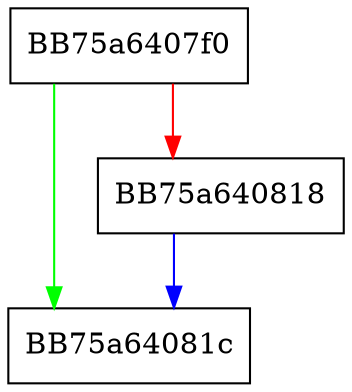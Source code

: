 digraph Read {
  node [shape="box"];
  graph [splines=ortho];
  BB75a6407f0 -> BB75a64081c [color="green"];
  BB75a6407f0 -> BB75a640818 [color="red"];
  BB75a640818 -> BB75a64081c [color="blue"];
}